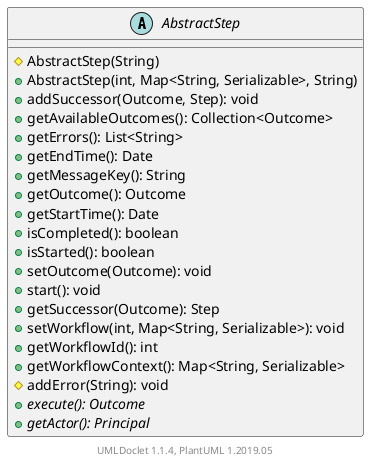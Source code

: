 @startuml

    abstract class AbstractStep [[AbstractStep.html]] {
        #AbstractStep(String)
        +AbstractStep(int, Map<String, Serializable>, String)
        +addSuccessor(Outcome, Step): void
        +getAvailableOutcomes(): Collection<Outcome>
        +getErrors(): List<String>
        +getEndTime(): Date
        +getMessageKey(): String
        +getOutcome(): Outcome
        +getStartTime(): Date
        +isCompleted(): boolean
        +isStarted(): boolean
        +setOutcome(Outcome): void
        +start(): void
        +getSuccessor(Outcome): Step
        +setWorkflow(int, Map<String, Serializable>): void
        +getWorkflowId(): int
        +getWorkflowContext(): Map<String, Serializable>
        #addError(String): void
        {abstract} +execute(): Outcome
        {abstract} +getActor(): Principal
    }


    center footer UMLDoclet 1.1.4, PlantUML 1.2019.05
@enduml
